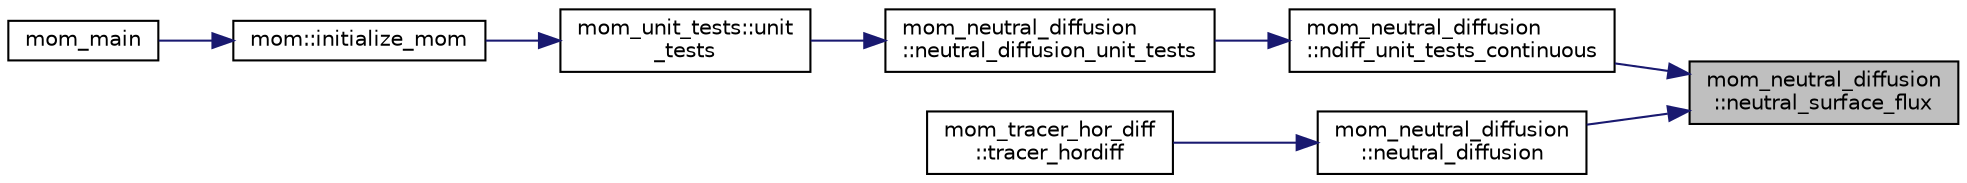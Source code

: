digraph "mom_neutral_diffusion::neutral_surface_flux"
{
 // INTERACTIVE_SVG=YES
 // LATEX_PDF_SIZE
  edge [fontname="Helvetica",fontsize="10",labelfontname="Helvetica",labelfontsize="10"];
  node [fontname="Helvetica",fontsize="10",shape=record];
  rankdir="RL";
  Node1 [label="mom_neutral_diffusion\l::neutral_surface_flux",height=0.2,width=0.4,color="black", fillcolor="grey75", style="filled", fontcolor="black",tooltip="Returns a single column of neutral diffusion fluxes of a tracer."];
  Node1 -> Node2 [dir="back",color="midnightblue",fontsize="10",style="solid",fontname="Helvetica"];
  Node2 [label="mom_neutral_diffusion\l::ndiff_unit_tests_continuous",height=0.2,width=0.4,color="black", fillcolor="white", style="filled",URL="$namespacemom__neutral__diffusion.html#a9aaf0988f76c9992d8f1db48ce23bf34",tooltip="Returns true if unit tests of neutral_diffusion functions fail. Otherwise returns false."];
  Node2 -> Node3 [dir="back",color="midnightblue",fontsize="10",style="solid",fontname="Helvetica"];
  Node3 [label="mom_neutral_diffusion\l::neutral_diffusion_unit_tests",height=0.2,width=0.4,color="black", fillcolor="white", style="filled",URL="$namespacemom__neutral__diffusion.html#a6f91c93a6363fb39395796420f25fad2",tooltip="Returns true if unit tests of neutral_diffusion functions fail. Otherwise returns false."];
  Node3 -> Node4 [dir="back",color="midnightblue",fontsize="10",style="solid",fontname="Helvetica"];
  Node4 [label="mom_unit_tests::unit\l_tests",height=0.2,width=0.4,color="black", fillcolor="white", style="filled",URL="$namespacemom__unit__tests.html#a57645db02bc734c32de50d028ef906ac",tooltip="Calls unit tests for other modules. Note that if a unit test returns true, a FATAL error is triggered..."];
  Node4 -> Node5 [dir="back",color="midnightblue",fontsize="10",style="solid",fontname="Helvetica"];
  Node5 [label="mom::initialize_mom",height=0.2,width=0.4,color="black", fillcolor="white", style="filled",URL="$namespacemom.html#a96708b16215666edbfa5b46228f3a200",tooltip="Initialize MOM, including memory allocation, setting up parameters and diagnostics,..."];
  Node5 -> Node6 [dir="back",color="midnightblue",fontsize="10",style="solid",fontname="Helvetica"];
  Node6 [label="mom_main",height=0.2,width=0.4,color="black", fillcolor="white", style="filled",URL="$MOM__driver_8F90.html#a08fffeb2d8e8acbf9ed4609be6d258c6",tooltip=" "];
  Node1 -> Node7 [dir="back",color="midnightblue",fontsize="10",style="solid",fontname="Helvetica"];
  Node7 [label="mom_neutral_diffusion\l::neutral_diffusion",height=0.2,width=0.4,color="black", fillcolor="white", style="filled",URL="$namespacemom__neutral__diffusion.html#ad048cb54d8df3953db6c565a6fcebfb1",tooltip="Update tracer concentration due to neutral diffusion; layer thickness unchanged by this update."];
  Node7 -> Node8 [dir="back",color="midnightblue",fontsize="10",style="solid",fontname="Helvetica"];
  Node8 [label="mom_tracer_hor_diff\l::tracer_hordiff",height=0.2,width=0.4,color="black", fillcolor="white", style="filled",URL="$namespacemom__tracer__hor__diff.html#a069e22612062290389c2630c7f90ede2",tooltip="Compute along-coordinate diffusion of all tracers using the diffusivity in CSKhTr,..."];
}
